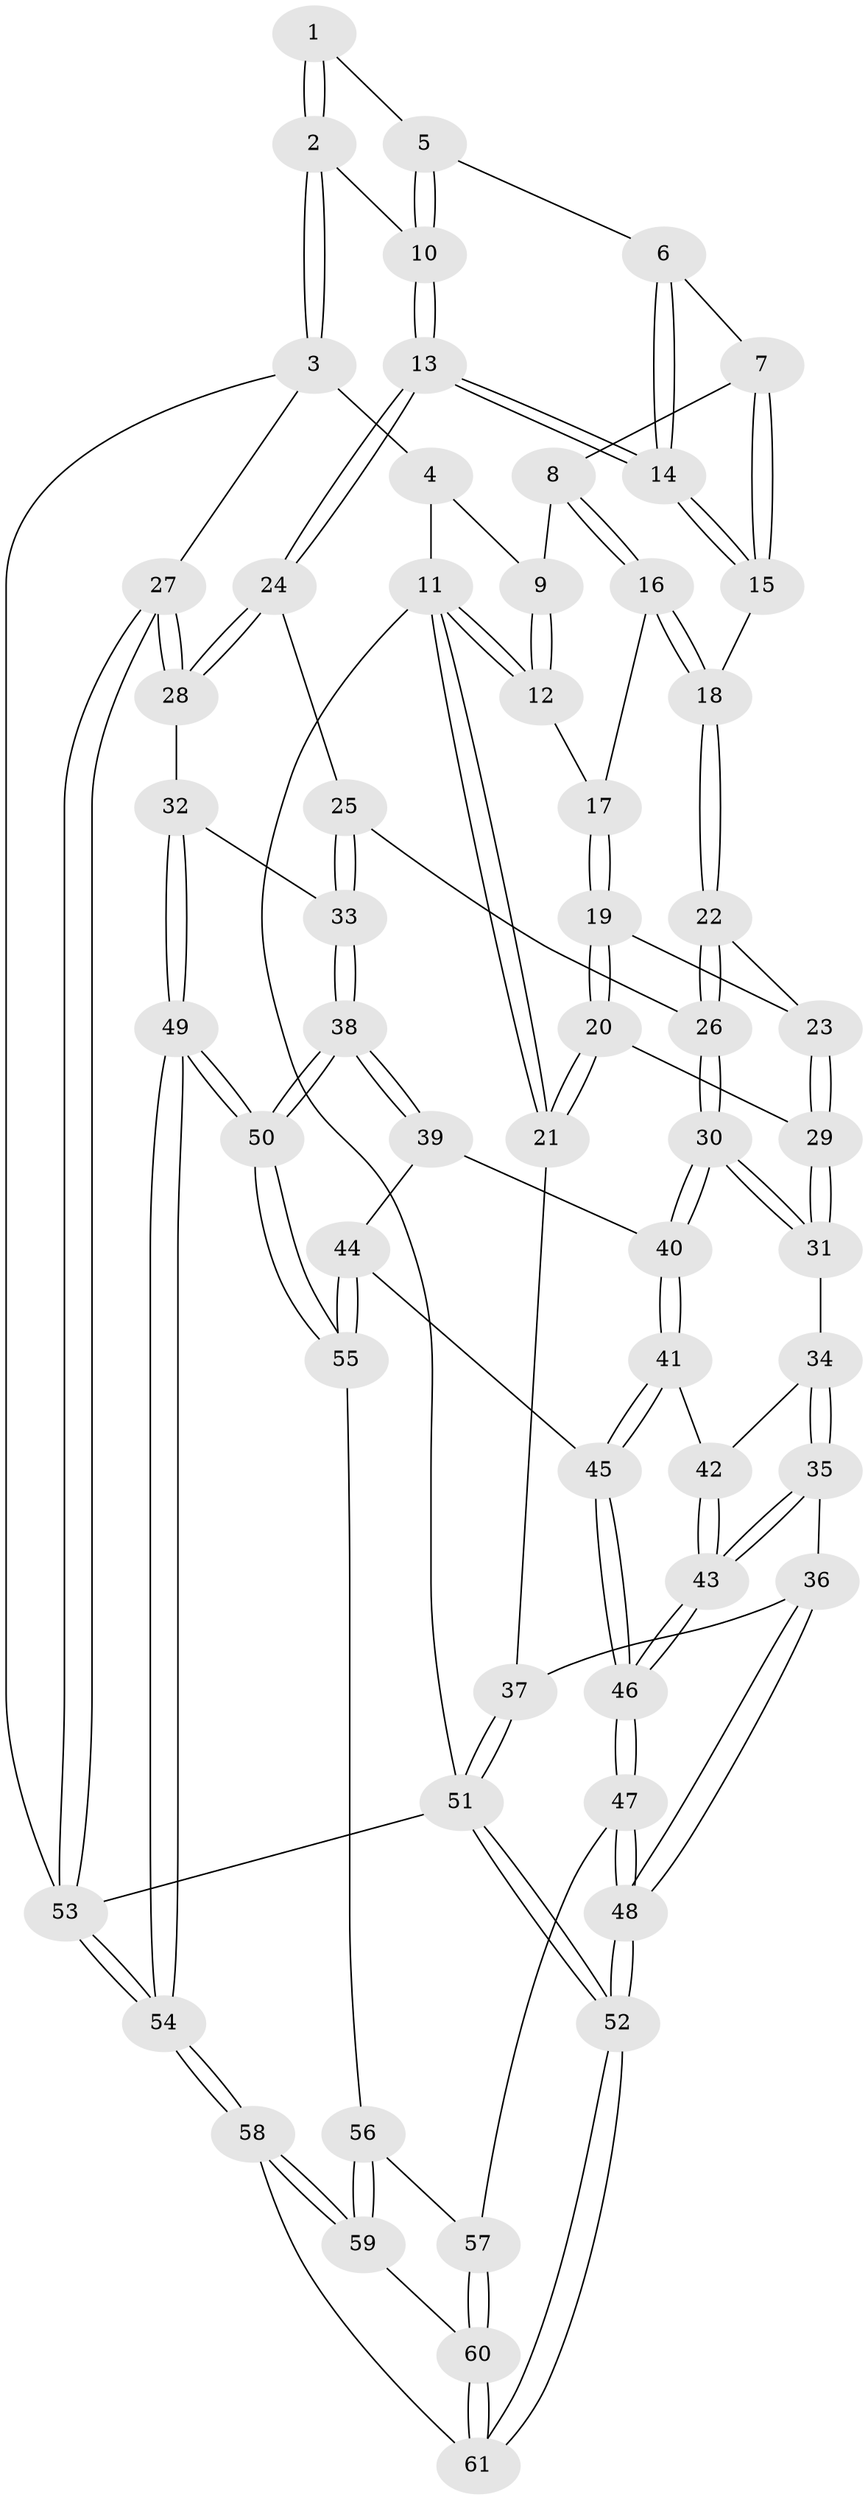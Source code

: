 // Generated by graph-tools (version 1.1) at 2025/27/03/15/25 16:27:57]
// undirected, 61 vertices, 149 edges
graph export_dot {
graph [start="1"]
  node [color=gray90,style=filled];
  1 [pos="+0.7900915583881368+0"];
  2 [pos="+1+0.303393053487865"];
  3 [pos="+1+0.33020407110660477"];
  4 [pos="+0.7861521598685677+0"];
  5 [pos="+0.7769886217212619+0"];
  6 [pos="+0.6906166863735833+0.13125398569030228"];
  7 [pos="+0.49736478447644844+0.16775733859794803"];
  8 [pos="+0.40612717465240167+0.10336143107610296"];
  9 [pos="+0.3834209379096774+0"];
  10 [pos="+0.8708347938849735+0.29530714296925786"];
  11 [pos="+0+0"];
  12 [pos="+0+0"];
  13 [pos="+0.7280790097778431+0.3752482850127011"];
  14 [pos="+0.68733746829255+0.3382733649943924"];
  15 [pos="+0.5913579943941576+0.3060104052395384"];
  16 [pos="+0.3179019493702776+0.2616584729594645"];
  17 [pos="+0.24277844804107854+0.310149515434781"];
  18 [pos="+0.4639718387688373+0.3852974114887407"];
  19 [pos="+0.21787414318396603+0.3459448764415663"];
  20 [pos="+0.1667463660482014+0.3923536920943613"];
  21 [pos="+0+0.495769865711399"];
  22 [pos="+0.45960452402623153+0.4497791539062519"];
  23 [pos="+0.41782782589230943+0.481501822426217"];
  24 [pos="+0.7230694254950942+0.43389525516097477"];
  25 [pos="+0.6744904642340103+0.5211477126766262"];
  26 [pos="+0.6287224398966648+0.5462835811666213"];
  27 [pos="+1+0.6472236549038324"];
  28 [pos="+1+0.6495991123695286"];
  29 [pos="+0.3710058204533308+0.5759908320201986"];
  30 [pos="+0.5824095839837189+0.6170321468256467"];
  31 [pos="+0.3715112584957299+0.5898204276594716"];
  32 [pos="+1+0.691218570085533"];
  33 [pos="+0.8378601923250721+0.7252152475720128"];
  34 [pos="+0.3543760190771549+0.6201124318899092"];
  35 [pos="+0.19655973827674292+0.7007668559425663"];
  36 [pos="+0.16790166207325982+0.7006957204346586"];
  37 [pos="+0+0.6028713115983432"];
  38 [pos="+0.7608913635495501+0.8052716646887997"];
  39 [pos="+0.6533690022815574+0.7381222060738556"];
  40 [pos="+0.580234281987364+0.6431326049805365"];
  41 [pos="+0.5031442930134272+0.7420726131364216"];
  42 [pos="+0.4057229117744267+0.6940430139512885"];
  43 [pos="+0.355422655314811+0.8328802164958989"];
  44 [pos="+0.5323452589118407+0.8438016239209232"];
  45 [pos="+0.5012650015691033+0.8142650370419262"];
  46 [pos="+0.3654092701007094+0.8492792613691577"];
  47 [pos="+0.3617588685029678+0.8625944130511644"];
  48 [pos="+0.2033482128762186+0.9818797888636751"];
  49 [pos="+0.7838450013456751+1"];
  50 [pos="+0.7147250147434479+0.98017970168315"];
  51 [pos="+0+1"];
  52 [pos="+0.04817141059098816+1"];
  53 [pos="+1+1"];
  54 [pos="+0.7887509966017214+1"];
  55 [pos="+0.5613868481560274+0.8892018665390712"];
  56 [pos="+0.5011369016051115+0.931500119475263"];
  57 [pos="+0.4012351696401189+0.9381681832855833"];
  58 [pos="+0.5032654523776615+1"];
  59 [pos="+0.48291510056552794+0.9769280153809652"];
  60 [pos="+0.4006895985997126+0.9756628032376475"];
  61 [pos="+0.33214217278497726+1"];
  1 -- 2;
  1 -- 2;
  1 -- 5;
  2 -- 3;
  2 -- 3;
  2 -- 10;
  3 -- 4;
  3 -- 27;
  3 -- 53;
  4 -- 9;
  4 -- 11;
  5 -- 6;
  5 -- 10;
  5 -- 10;
  6 -- 7;
  6 -- 14;
  6 -- 14;
  7 -- 8;
  7 -- 15;
  7 -- 15;
  8 -- 9;
  8 -- 16;
  8 -- 16;
  9 -- 12;
  9 -- 12;
  10 -- 13;
  10 -- 13;
  11 -- 12;
  11 -- 12;
  11 -- 21;
  11 -- 21;
  11 -- 51;
  12 -- 17;
  13 -- 14;
  13 -- 14;
  13 -- 24;
  13 -- 24;
  14 -- 15;
  14 -- 15;
  15 -- 18;
  16 -- 17;
  16 -- 18;
  16 -- 18;
  17 -- 19;
  17 -- 19;
  18 -- 22;
  18 -- 22;
  19 -- 20;
  19 -- 20;
  19 -- 23;
  20 -- 21;
  20 -- 21;
  20 -- 29;
  21 -- 37;
  22 -- 23;
  22 -- 26;
  22 -- 26;
  23 -- 29;
  23 -- 29;
  24 -- 25;
  24 -- 28;
  24 -- 28;
  25 -- 26;
  25 -- 33;
  25 -- 33;
  26 -- 30;
  26 -- 30;
  27 -- 28;
  27 -- 28;
  27 -- 53;
  27 -- 53;
  28 -- 32;
  29 -- 31;
  29 -- 31;
  30 -- 31;
  30 -- 31;
  30 -- 40;
  30 -- 40;
  31 -- 34;
  32 -- 33;
  32 -- 49;
  32 -- 49;
  33 -- 38;
  33 -- 38;
  34 -- 35;
  34 -- 35;
  34 -- 42;
  35 -- 36;
  35 -- 43;
  35 -- 43;
  36 -- 37;
  36 -- 48;
  36 -- 48;
  37 -- 51;
  37 -- 51;
  38 -- 39;
  38 -- 39;
  38 -- 50;
  38 -- 50;
  39 -- 40;
  39 -- 44;
  40 -- 41;
  40 -- 41;
  41 -- 42;
  41 -- 45;
  41 -- 45;
  42 -- 43;
  42 -- 43;
  43 -- 46;
  43 -- 46;
  44 -- 45;
  44 -- 55;
  44 -- 55;
  45 -- 46;
  45 -- 46;
  46 -- 47;
  46 -- 47;
  47 -- 48;
  47 -- 48;
  47 -- 57;
  48 -- 52;
  48 -- 52;
  49 -- 50;
  49 -- 50;
  49 -- 54;
  49 -- 54;
  50 -- 55;
  50 -- 55;
  51 -- 52;
  51 -- 52;
  51 -- 53;
  52 -- 61;
  52 -- 61;
  53 -- 54;
  53 -- 54;
  54 -- 58;
  54 -- 58;
  55 -- 56;
  56 -- 57;
  56 -- 59;
  56 -- 59;
  57 -- 60;
  57 -- 60;
  58 -- 59;
  58 -- 59;
  58 -- 61;
  59 -- 60;
  60 -- 61;
  60 -- 61;
}
